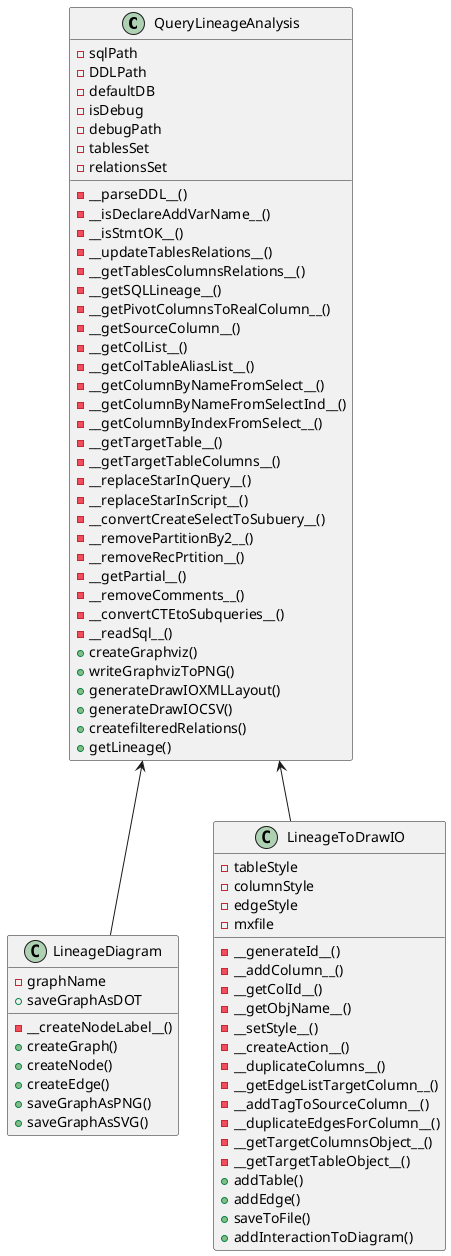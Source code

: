 @startuml
'https://plantuml.com/class-diagram

class QueryLineageAnalysis {
- sqlPath
- DDLPath
- defaultDB
- isDebug
- debugPath
- tablesSet
- relationsSet
- __parseDDL__()
- __isDeclareAddVarName__()
- __isStmtOK__()
- __updateTablesRelations__()
- __getTablesColumnsRelations__()
- __getSQLLineage__()
- __getPivotColumnsToRealColumn__()
- __getSourceColumn__()
- __getColList__()
- __getColTableAliasList__()
- __getColumnByNameFromSelect__()
- __getColumnByNameFromSelectInd__()
- __getColumnByIndexFromSelect__()
- __getTargetTable__()
- __getTargetTableColumns__()
- __replaceStarInQuery__()
- __replaceStarInScript__()
- __convertCreateSelectToSubuery__()
- __removePartitionBy2__()
- __removeRecPrtition__()
- __getPartial__()
- __removeComments__()
- __convertCTEtoSubqueries__()
- __readSql__()
+ createGraphviz()
+ writeGraphvizToPNG()
+ generateDrawIOXMLLayout()
+ generateDrawIOCSV()
+ createfilteredRelations()
+ getLineage()
}

class LineageDiagram {
- graphName
- __createNodeLabel__()
+ createGraph()
+ createNode()
+ createEdge()
+ saveGraphAsPNG()
+ saveGraphAsSVG()
+ saveGraphAsDOT
}

class LineageToDrawIO {
- tableStyle
- columnStyle
- edgeStyle
- mxfile
- __generateId__()
- __addColumn__()
- __getColId__()
- __getObjName__()
- __setStyle__()
- __createAction__()
- __duplicateColumns__()
- __getEdgeListTargetColumn__()
- __addTagToSourceColumn__()
- __duplicateEdgesForColumn__()
- __getTargetColumnsObject__()
- __getTargetTableObject__()
+ addTable()
+ addEdge()
+ saveToFile()
+ addInteractionToDiagram()
}

QueryLineageAnalysis <-- LineageToDrawIO
QueryLineageAnalysis <-- LineageDiagram

@enduml
